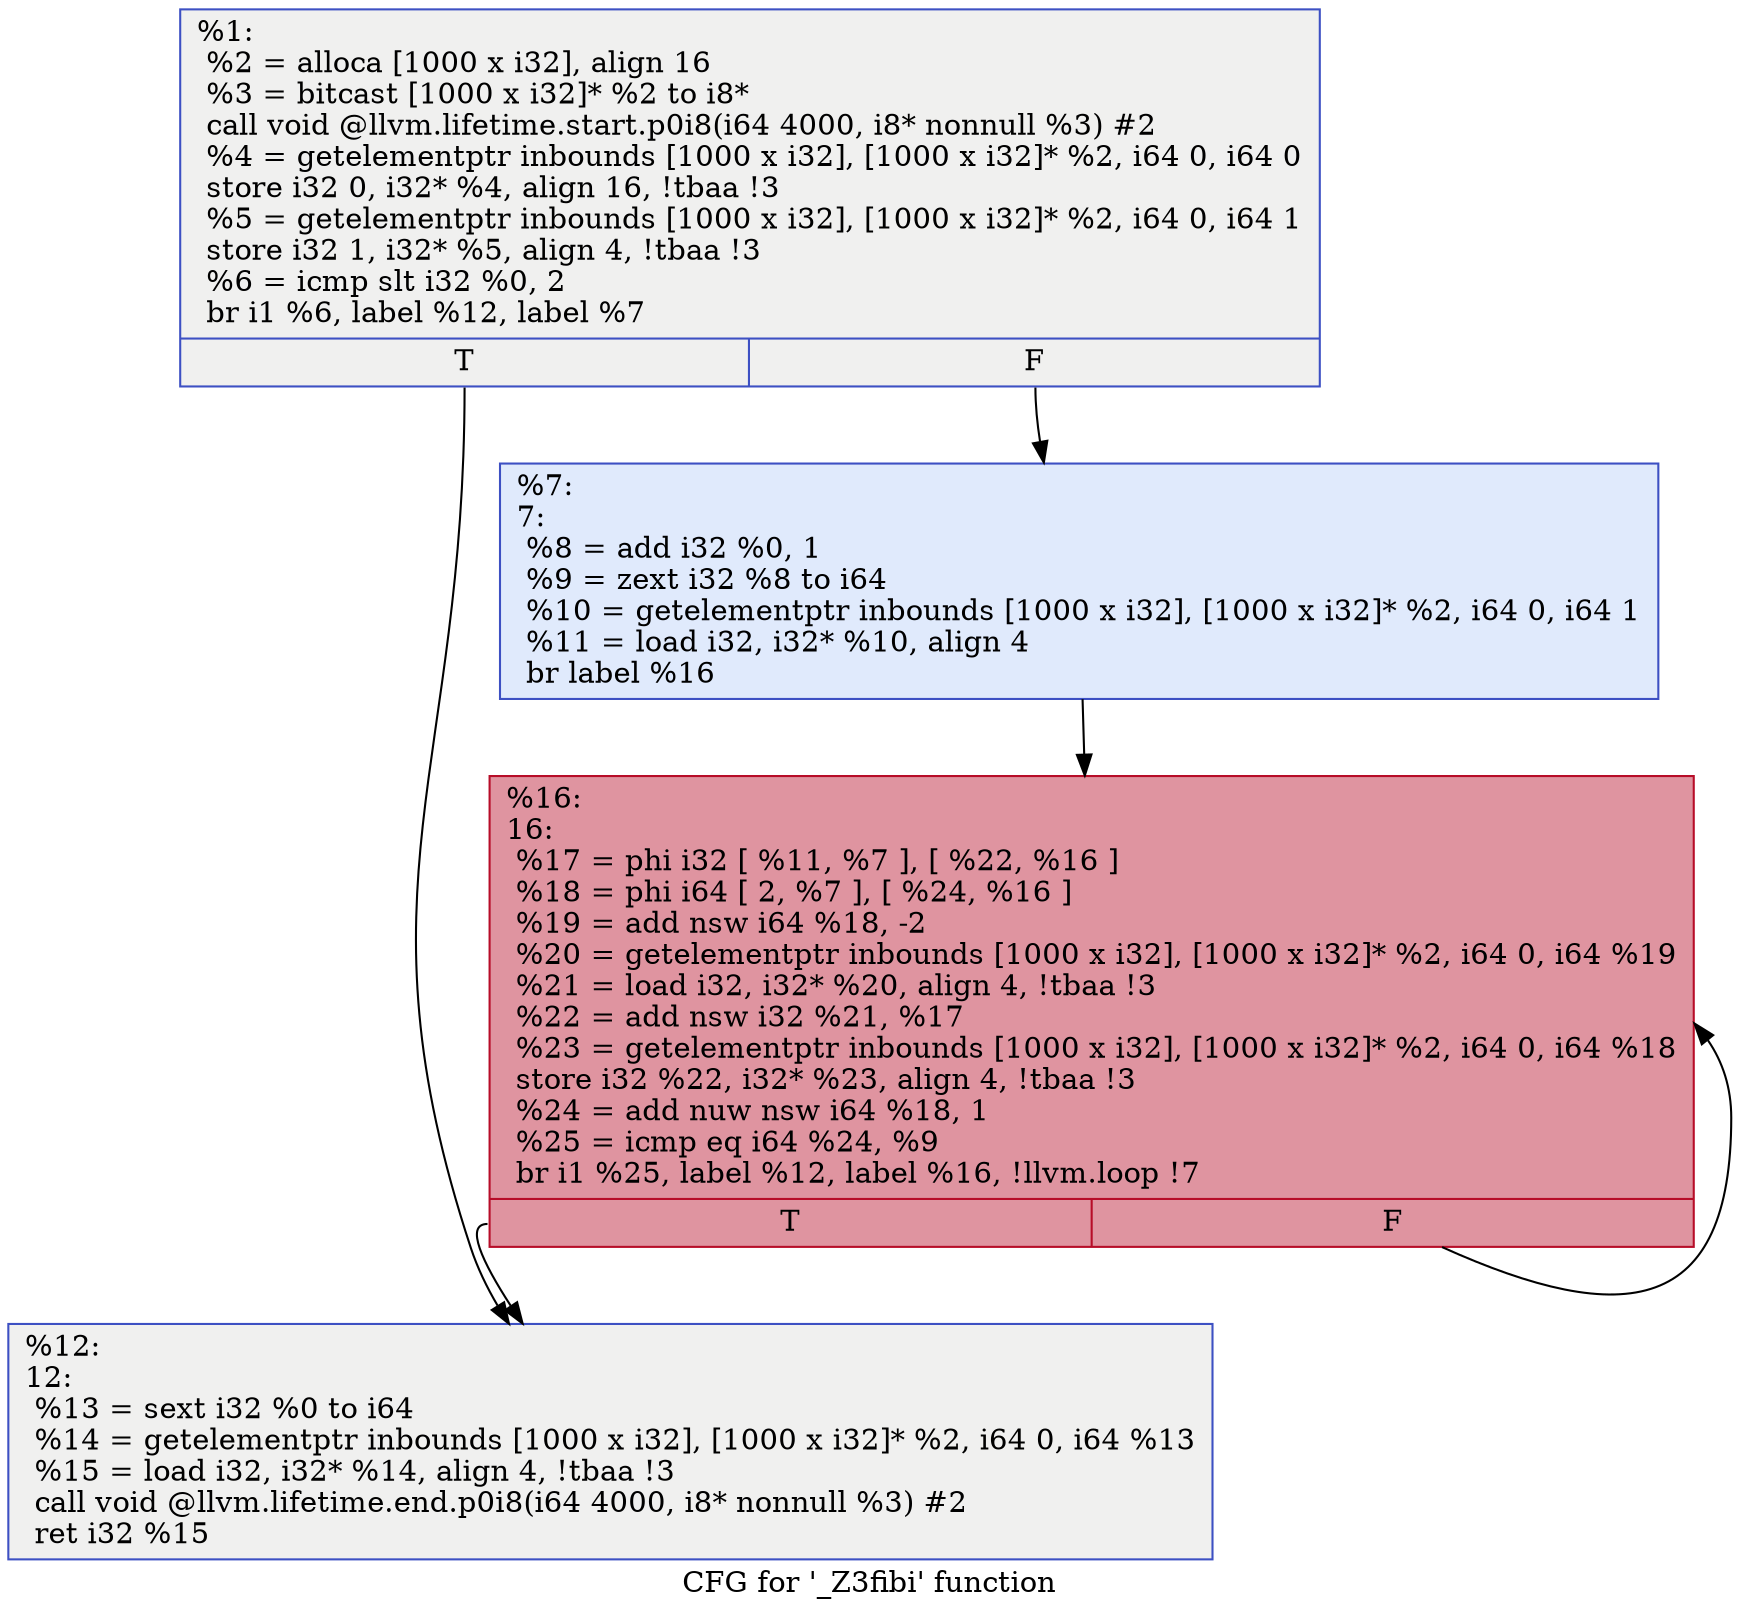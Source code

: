 digraph "CFG for '_Z3fibi' function" {
	label="CFG for '_Z3fibi' function";

	Node0x55c597d49960 [shape=record,color="#3d50c3ff", style=filled, fillcolor="#dedcdb70",label="{%1:\l  %2 = alloca [1000 x i32], align 16\l  %3 = bitcast [1000 x i32]* %2 to i8*\l  call void @llvm.lifetime.start.p0i8(i64 4000, i8* nonnull %3) #2\l  %4 = getelementptr inbounds [1000 x i32], [1000 x i32]* %2, i64 0, i64 0\l  store i32 0, i32* %4, align 16, !tbaa !3\l  %5 = getelementptr inbounds [1000 x i32], [1000 x i32]* %2, i64 0, i64 1\l  store i32 1, i32* %5, align 4, !tbaa !3\l  %6 = icmp slt i32 %0, 2\l  br i1 %6, label %12, label %7\l|{<s0>T|<s1>F}}"];
	Node0x55c597d49960:s0 -> Node0x55c597d4beb0;
	Node0x55c597d49960:s1 -> Node0x55c597d4bf40;
	Node0x55c597d4bf40 [shape=record,color="#3d50c3ff", style=filled, fillcolor="#b9d0f970",label="{%7:\l7:                                                \l  %8 = add i32 %0, 1\l  %9 = zext i32 %8 to i64\l  %10 = getelementptr inbounds [1000 x i32], [1000 x i32]* %2, i64 0, i64 1\l  %11 = load i32, i32* %10, align 4\l  br label %16\l}"];
	Node0x55c597d4bf40 -> Node0x55c597d4aab0;
	Node0x55c597d4beb0 [shape=record,color="#3d50c3ff", style=filled, fillcolor="#dedcdb70",label="{%12:\l12:                                               \l  %13 = sext i32 %0 to i64\l  %14 = getelementptr inbounds [1000 x i32], [1000 x i32]* %2, i64 0, i64 %13\l  %15 = load i32, i32* %14, align 4, !tbaa !3\l  call void @llvm.lifetime.end.p0i8(i64 4000, i8* nonnull %3) #2\l  ret i32 %15\l}"];
	Node0x55c597d4aab0 [shape=record,color="#b70d28ff", style=filled, fillcolor="#b70d2870",label="{%16:\l16:                                               \l  %17 = phi i32 [ %11, %7 ], [ %22, %16 ]\l  %18 = phi i64 [ 2, %7 ], [ %24, %16 ]\l  %19 = add nsw i64 %18, -2\l  %20 = getelementptr inbounds [1000 x i32], [1000 x i32]* %2, i64 0, i64 %19\l  %21 = load i32, i32* %20, align 4, !tbaa !3\l  %22 = add nsw i32 %21, %17\l  %23 = getelementptr inbounds [1000 x i32], [1000 x i32]* %2, i64 0, i64 %18\l  store i32 %22, i32* %23, align 4, !tbaa !3\l  %24 = add nuw nsw i64 %18, 1\l  %25 = icmp eq i64 %24, %9\l  br i1 %25, label %12, label %16, !llvm.loop !7\l|{<s0>T|<s1>F}}"];
	Node0x55c597d4aab0:s0 -> Node0x55c597d4beb0;
	Node0x55c597d4aab0:s1 -> Node0x55c597d4aab0;
}
